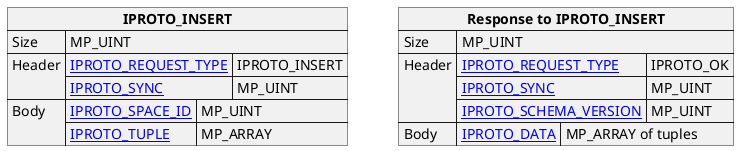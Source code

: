@startuml

skinparam map {
    HyperlinkColor #0077FF
    FontColor #313131
    BorderColor #313131
    BackgroundColor transparent
}

json "**IPROTO_INSERT**" as insert_request {
    "Size": "MP_UINT",
    "Header": {
      "[[https://tarantool.io/en/doc/latest/dev_guide/internals/iproto/keys IPROTO_REQUEST_TYPE]]": "IPROTO_INSERT",
      "[[https://tarantool.io/en/doc/latest/dev_guide/internals/iproto/keys IPROTO_SYNC]]": "MP_UINT"
    },
    "Body": {
      "[[https://tarantool.io/en/doc/latest/dev_guide/internals/iproto/keys IPROTO_SPACE_ID]]": "MP_UINT",
      "[[https://tarantool.io/en/doc/latest/dev_guide/internals/iproto/keys IPROTO_TUPLE]]": "MP_ARRAY"
    }
}

json "**Response to IPROTO_INSERT**" as insert_response {
    "Size": "MP_UINT",
    "Header": {
    "[[tarantool.io/en/doc/latest/dev_guide/internals/iproto/keys IPROTO_REQUEST_TYPE]]": "IPROTO_OK",
    "[[tarantool.io/en/doc/latest/dev_guide/internals/iproto/keys IPROTO_SYNC]]": "MP_UINT",
    "[[tarantool.io/en/doc/latest/dev_guide/internals/iproto/keys IPROTO_SCHEMA_VERSION]]": "MP_UINT"
    },
    "Body": {
    "[[tarantool.io/en/doc/latest/dev_guide/internals/iproto/keys IPROTO_DATA]]": "MP_ARRAY of tuples"
    }
}

@enduml
